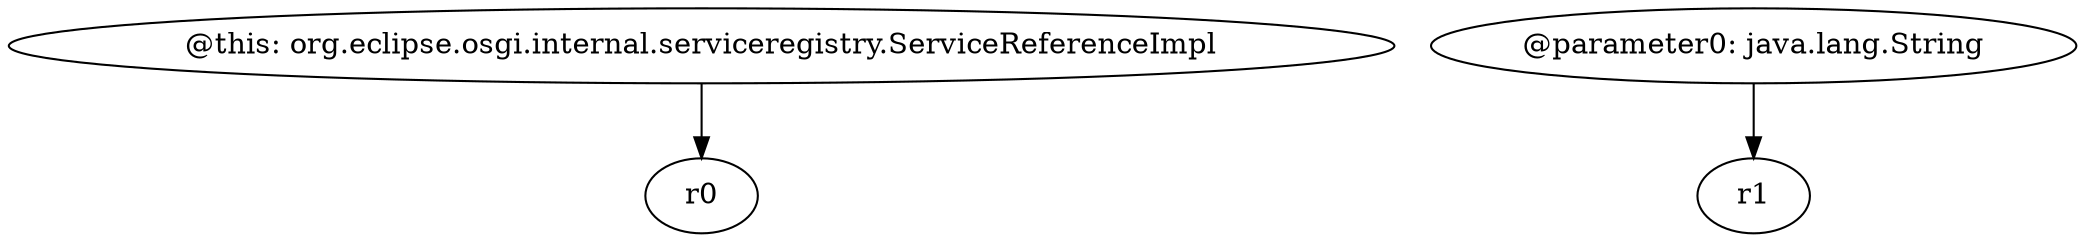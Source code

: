 digraph g {
0[label="@this: org.eclipse.osgi.internal.serviceregistry.ServiceReferenceImpl"]
1[label="r0"]
0->1[label=""]
2[label="@parameter0: java.lang.String"]
3[label="r1"]
2->3[label=""]
}